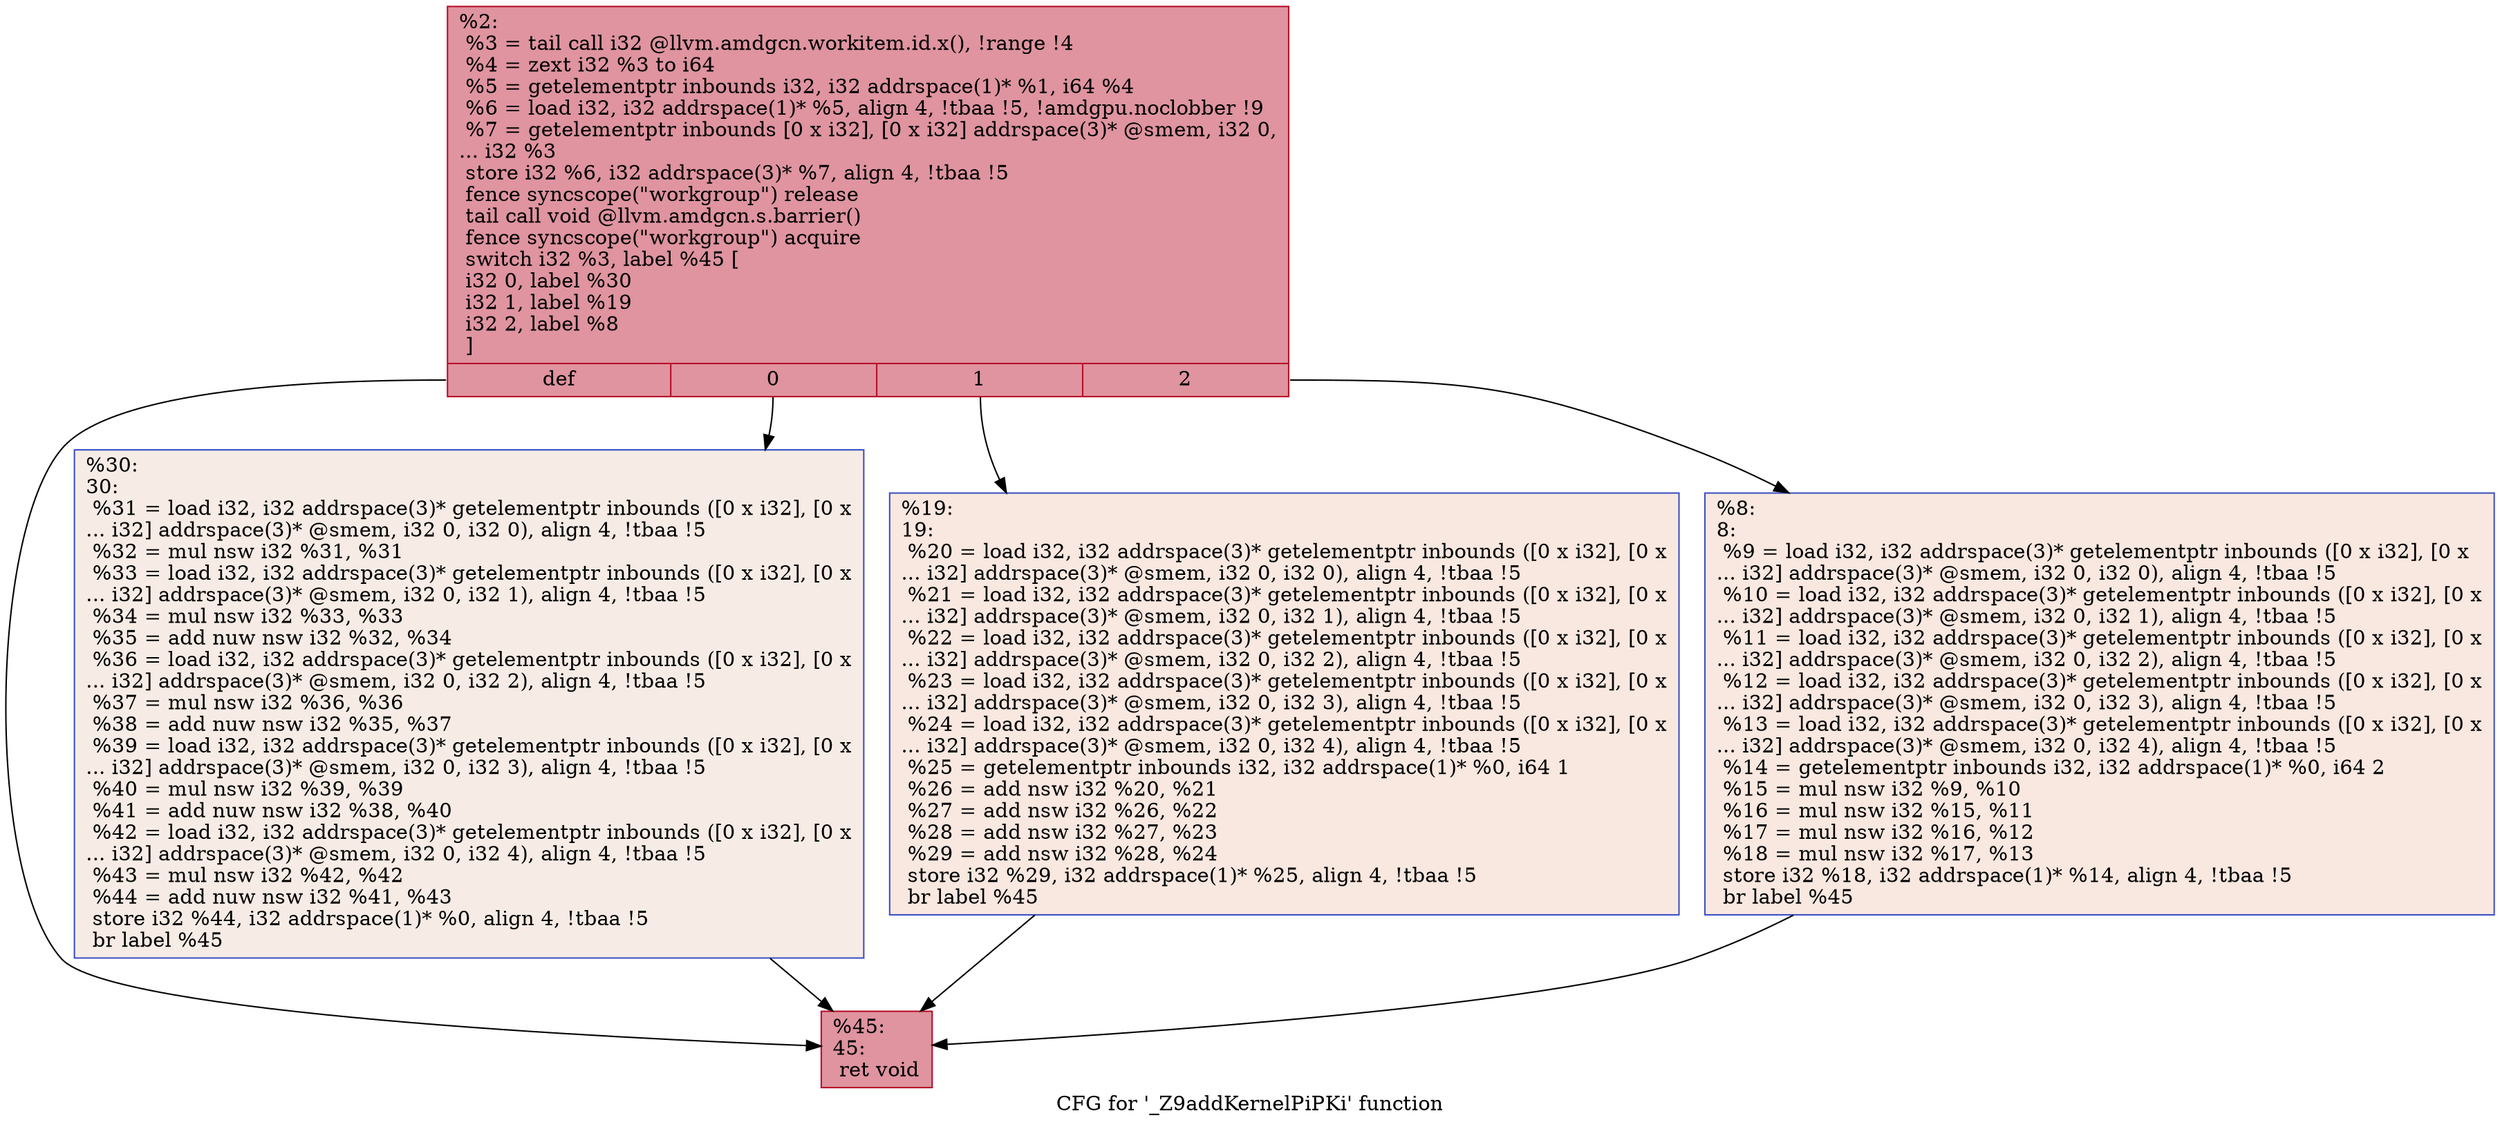 digraph "CFG for '_Z9addKernelPiPKi' function" {
	label="CFG for '_Z9addKernelPiPKi' function";

	Node0x5f28090 [shape=record,color="#b70d28ff", style=filled, fillcolor="#b70d2870",label="{%2:\l  %3 = tail call i32 @llvm.amdgcn.workitem.id.x(), !range !4\l  %4 = zext i32 %3 to i64\l  %5 = getelementptr inbounds i32, i32 addrspace(1)* %1, i64 %4\l  %6 = load i32, i32 addrspace(1)* %5, align 4, !tbaa !5, !amdgpu.noclobber !9\l  %7 = getelementptr inbounds [0 x i32], [0 x i32] addrspace(3)* @smem, i32 0,\l... i32 %3\l  store i32 %6, i32 addrspace(3)* %7, align 4, !tbaa !5\l  fence syncscope(\"workgroup\") release\l  tail call void @llvm.amdgcn.s.barrier()\l  fence syncscope(\"workgroup\") acquire\l  switch i32 %3, label %45 [\l    i32 0, label %30\l    i32 1, label %19\l    i32 2, label %8\l  ]\l|{<s0>def|<s1>0|<s2>1|<s3>2}}"];
	Node0x5f28090:s0 -> Node0x5f2a370;
	Node0x5f28090:s1 -> Node0x5f2a400;
	Node0x5f28090:s2 -> Node0x5f2a490;
	Node0x5f28090:s3 -> Node0x5f2a550;
	Node0x5f2a550 [shape=record,color="#3d50c3ff", style=filled, fillcolor="#f1ccb870",label="{%8:\l8:                                                \l  %9 = load i32, i32 addrspace(3)* getelementptr inbounds ([0 x i32], [0 x\l... i32] addrspace(3)* @smem, i32 0, i32 0), align 4, !tbaa !5\l  %10 = load i32, i32 addrspace(3)* getelementptr inbounds ([0 x i32], [0 x\l... i32] addrspace(3)* @smem, i32 0, i32 1), align 4, !tbaa !5\l  %11 = load i32, i32 addrspace(3)* getelementptr inbounds ([0 x i32], [0 x\l... i32] addrspace(3)* @smem, i32 0, i32 2), align 4, !tbaa !5\l  %12 = load i32, i32 addrspace(3)* getelementptr inbounds ([0 x i32], [0 x\l... i32] addrspace(3)* @smem, i32 0, i32 3), align 4, !tbaa !5\l  %13 = load i32, i32 addrspace(3)* getelementptr inbounds ([0 x i32], [0 x\l... i32] addrspace(3)* @smem, i32 0, i32 4), align 4, !tbaa !5\l  %14 = getelementptr inbounds i32, i32 addrspace(1)* %0, i64 2\l  %15 = mul nsw i32 %9, %10\l  %16 = mul nsw i32 %15, %11\l  %17 = mul nsw i32 %16, %12\l  %18 = mul nsw i32 %17, %13\l  store i32 %18, i32 addrspace(1)* %14, align 4, !tbaa !5\l  br label %45\l}"];
	Node0x5f2a550 -> Node0x5f2a370;
	Node0x5f2a490 [shape=record,color="#3d50c3ff", style=filled, fillcolor="#f1ccb870",label="{%19:\l19:                                               \l  %20 = load i32, i32 addrspace(3)* getelementptr inbounds ([0 x i32], [0 x\l... i32] addrspace(3)* @smem, i32 0, i32 0), align 4, !tbaa !5\l  %21 = load i32, i32 addrspace(3)* getelementptr inbounds ([0 x i32], [0 x\l... i32] addrspace(3)* @smem, i32 0, i32 1), align 4, !tbaa !5\l  %22 = load i32, i32 addrspace(3)* getelementptr inbounds ([0 x i32], [0 x\l... i32] addrspace(3)* @smem, i32 0, i32 2), align 4, !tbaa !5\l  %23 = load i32, i32 addrspace(3)* getelementptr inbounds ([0 x i32], [0 x\l... i32] addrspace(3)* @smem, i32 0, i32 3), align 4, !tbaa !5\l  %24 = load i32, i32 addrspace(3)* getelementptr inbounds ([0 x i32], [0 x\l... i32] addrspace(3)* @smem, i32 0, i32 4), align 4, !tbaa !5\l  %25 = getelementptr inbounds i32, i32 addrspace(1)* %0, i64 1\l  %26 = add nsw i32 %20, %21\l  %27 = add nsw i32 %26, %22\l  %28 = add nsw i32 %27, %23\l  %29 = add nsw i32 %28, %24\l  store i32 %29, i32 addrspace(1)* %25, align 4, !tbaa !5\l  br label %45\l}"];
	Node0x5f2a490 -> Node0x5f2a370;
	Node0x5f2a400 [shape=record,color="#3d50c3ff", style=filled, fillcolor="#ecd3c570",label="{%30:\l30:                                               \l  %31 = load i32, i32 addrspace(3)* getelementptr inbounds ([0 x i32], [0 x\l... i32] addrspace(3)* @smem, i32 0, i32 0), align 4, !tbaa !5\l  %32 = mul nsw i32 %31, %31\l  %33 = load i32, i32 addrspace(3)* getelementptr inbounds ([0 x i32], [0 x\l... i32] addrspace(3)* @smem, i32 0, i32 1), align 4, !tbaa !5\l  %34 = mul nsw i32 %33, %33\l  %35 = add nuw nsw i32 %32, %34\l  %36 = load i32, i32 addrspace(3)* getelementptr inbounds ([0 x i32], [0 x\l... i32] addrspace(3)* @smem, i32 0, i32 2), align 4, !tbaa !5\l  %37 = mul nsw i32 %36, %36\l  %38 = add nuw nsw i32 %35, %37\l  %39 = load i32, i32 addrspace(3)* getelementptr inbounds ([0 x i32], [0 x\l... i32] addrspace(3)* @smem, i32 0, i32 3), align 4, !tbaa !5\l  %40 = mul nsw i32 %39, %39\l  %41 = add nuw nsw i32 %38, %40\l  %42 = load i32, i32 addrspace(3)* getelementptr inbounds ([0 x i32], [0 x\l... i32] addrspace(3)* @smem, i32 0, i32 4), align 4, !tbaa !5\l  %43 = mul nsw i32 %42, %42\l  %44 = add nuw nsw i32 %41, %43\l  store i32 %44, i32 addrspace(1)* %0, align 4, !tbaa !5\l  br label %45\l}"];
	Node0x5f2a400 -> Node0x5f2a370;
	Node0x5f2a370 [shape=record,color="#b70d28ff", style=filled, fillcolor="#b70d2870",label="{%45:\l45:                                               \l  ret void\l}"];
}
